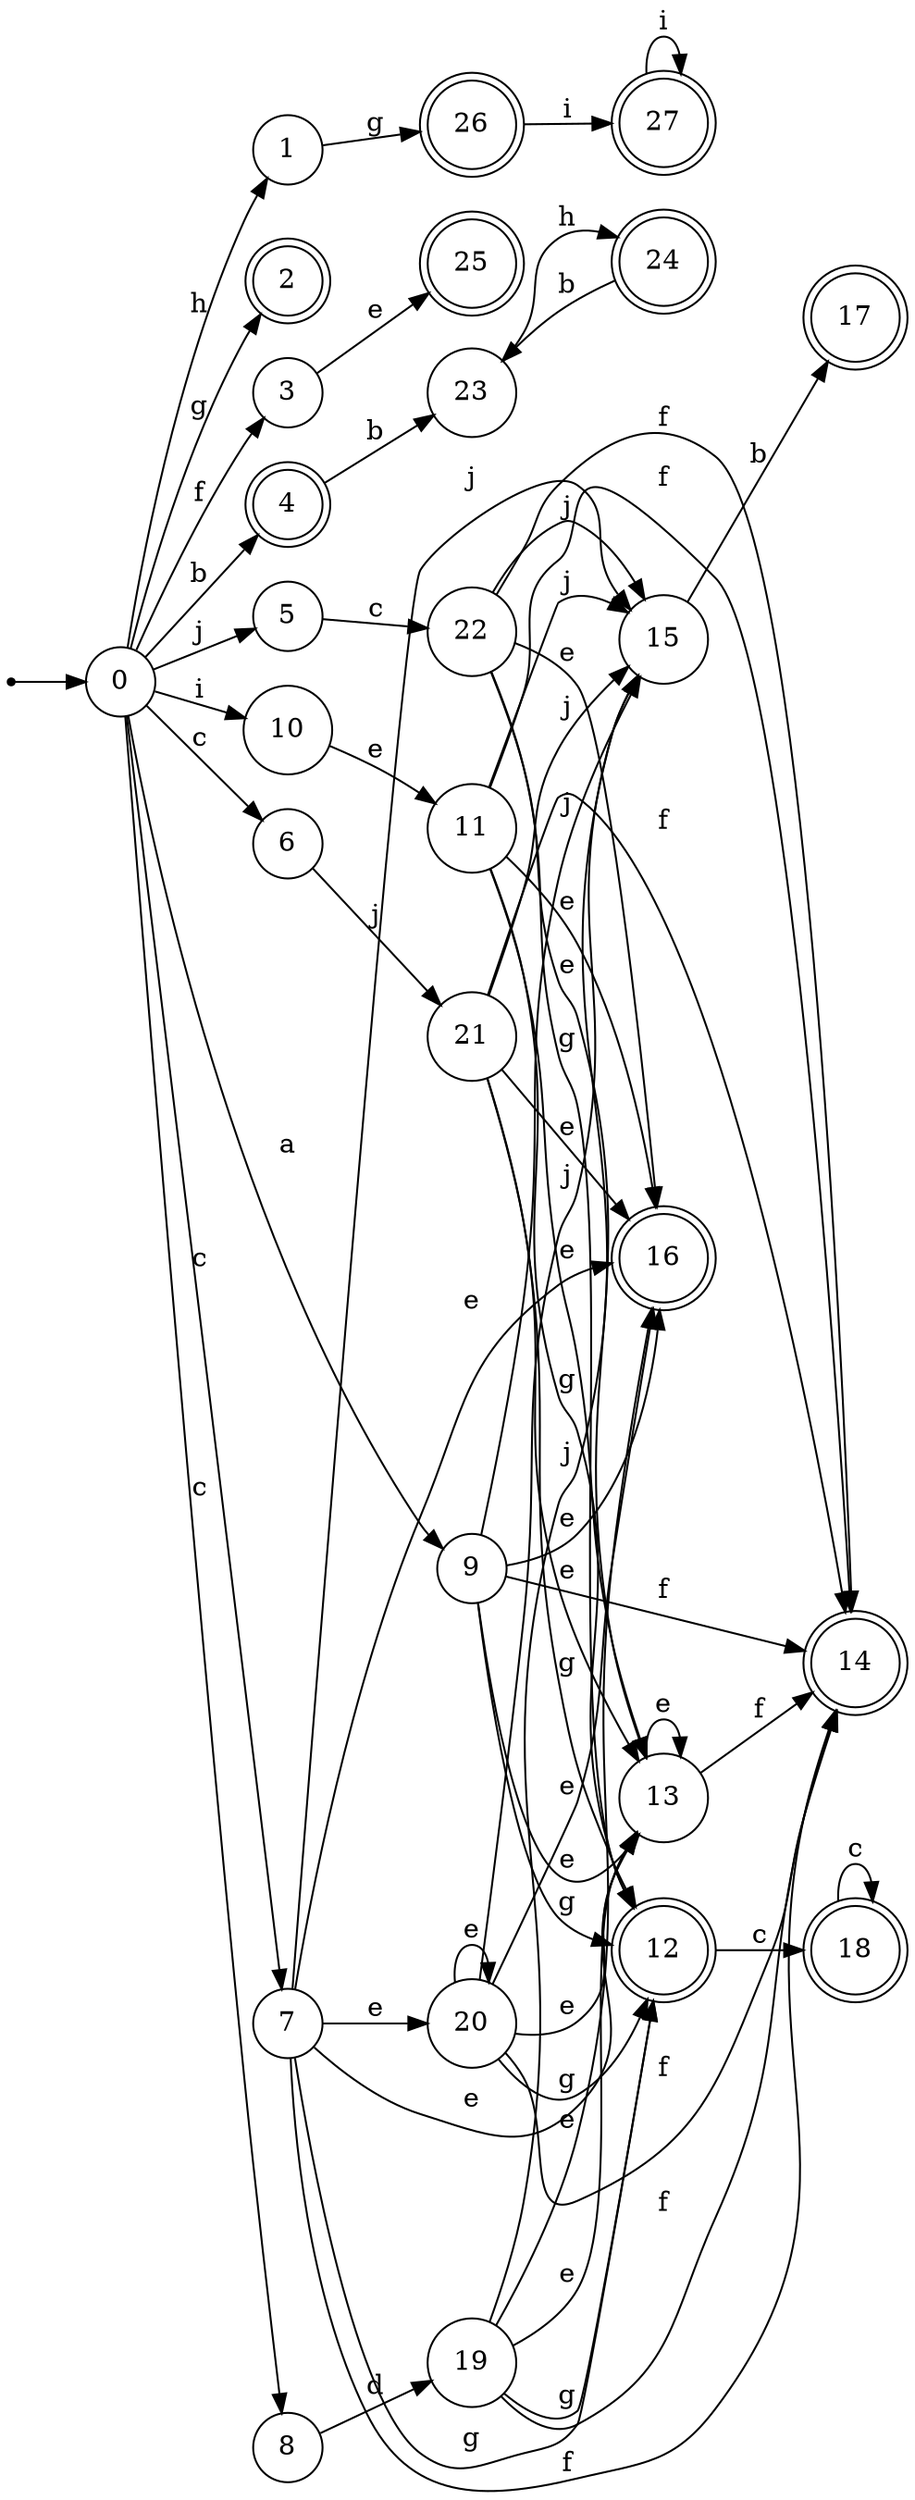 digraph finite_state_machine {
rankdir=LR;
size="20,20";
node [shape = point]; "dummy0"
node [shape = circle]; "0";
"dummy0" -> "0";
node [shape = circle]; "1";
node [shape = doublecircle]; "2";node [shape = circle]; "3";
node [shape = doublecircle]; "4";node [shape = circle]; "5";
node [shape = circle]; "6";
node [shape = circle]; "7";
node [shape = circle]; "8";
node [shape = circle]; "9";
node [shape = circle]; "10";
node [shape = circle]; "11";
node [shape = doublecircle]; "12";node [shape = circle]; "13";
node [shape = doublecircle]; "14";node [shape = circle]; "15";
node [shape = doublecircle]; "16";node [shape = doublecircle]; "17";node [shape = doublecircle]; "18";node [shape = circle]; "19";
node [shape = circle]; "20";
node [shape = circle]; "21";
node [shape = circle]; "22";
node [shape = circle]; "23";
node [shape = doublecircle]; "24";node [shape = doublecircle]; "25";node [shape = doublecircle]; "26";node [shape = doublecircle]; "27";"0" -> "1" [label = "h"];
 "0" -> "2" [label = "g"];
 "0" -> "3" [label = "f"];
 "0" -> "4" [label = "b"];
 "0" -> "5" [label = "j"];
 "0" -> "8" [label = "c"];
 "0" -> "6" [label = "c"];
 "0" -> "7" [label = "c"];
 "0" -> "9" [label = "a"];
 "0" -> "10" [label = "i"];
 "10" -> "11" [label = "e"];
 "11" -> "12" [label = "g"];
 "11" -> "16" [label = "e"];
 "11" -> "13" [label = "e"];
 "11" -> "14" [label = "f"];
 "11" -> "15" [label = "j"];
 "15" -> "17" [label = "b"];
 "13" -> "13" [label = "e"];
 "13" -> "14" [label = "f"];
 "12" -> "18" [label = "c"];
 "18" -> "18" [label = "c"];
 "9" -> "12" [label = "g"];
 "9" -> "16" [label = "e"];
 "9" -> "13" [label = "e"];
 "9" -> "14" [label = "f"];
 "9" -> "15" [label = "j"];
 "8" -> "19" [label = "d"];
 "19" -> "12" [label = "g"];
 "19" -> "16" [label = "e"];
 "19" -> "13" [label = "e"];
 "19" -> "14" [label = "f"];
 "19" -> "15" [label = "j"];
 "7" -> "16" [label = "e"];
 "7" -> "20" [label = "e"];
 "7" -> "13" [label = "e"];
 "7" -> "12" [label = "g"];
 "7" -> "14" [label = "f"];
 "7" -> "15" [label = "j"];
 "20" -> "16" [label = "e"];
 "20" -> "20" [label = "e"];
 "20" -> "13" [label = "e"];
 "20" -> "12" [label = "g"];
 "20" -> "14" [label = "f"];
 "20" -> "15" [label = "j"];
 "6" -> "21" [label = "j"];
 "21" -> "12" [label = "g"];
 "21" -> "16" [label = "e"];
 "21" -> "13" [label = "e"];
 "21" -> "14" [label = "f"];
 "21" -> "15" [label = "j"];
 "5" -> "22" [label = "c"];
 "22" -> "12" [label = "g"];
 "22" -> "16" [label = "e"];
 "22" -> "13" [label = "e"];
 "22" -> "14" [label = "f"];
 "22" -> "15" [label = "j"];
 "4" -> "23" [label = "b"];
 "23" -> "24" [label = "h"];
 "24" -> "23" [label = "b"];
 "3" -> "25" [label = "e"];
 "1" -> "26" [label = "g"];
 "26" -> "27" [label = "i"];
 "27" -> "27" [label = "i"];
 }
